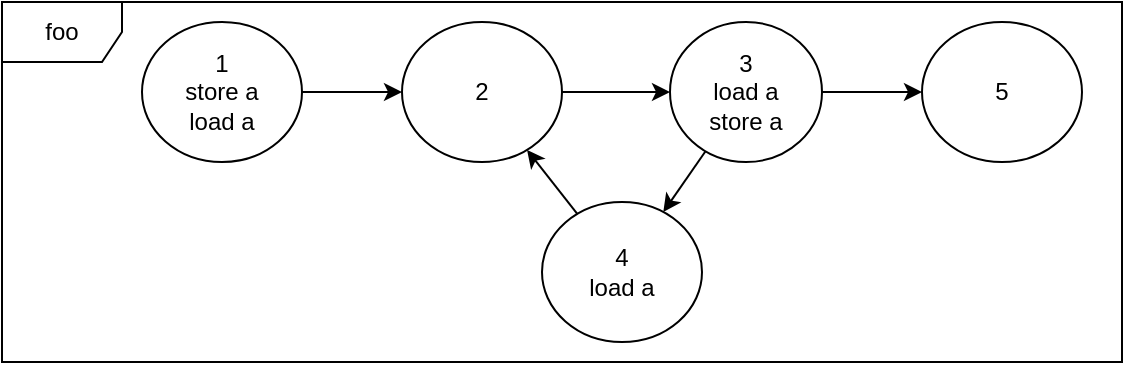 <mxfile version="17.5.0" type="github">
  <diagram id="7HQYNC31aHsgBr6-6DPW" name="Page-1">
    <mxGraphModel dx="1422" dy="762" grid="1" gridSize="10" guides="1" tooltips="1" connect="1" arrows="1" fold="1" page="1" pageScale="1" pageWidth="827" pageHeight="1169" math="0" shadow="0">
      <root>
        <mxCell id="0" />
        <mxCell id="1" parent="0" />
        <mxCell id="v6Sz__jcGQsvWJIk5j0P-1" value="foo" style="shape=umlFrame;whiteSpace=wrap;html=1;" vertex="1" parent="1">
          <mxGeometry x="80" y="50" width="560" height="180" as="geometry" />
        </mxCell>
        <mxCell id="v6Sz__jcGQsvWJIk5j0P-2" value="1&lt;br&gt;store a&lt;br&gt;load a" style="ellipse;whiteSpace=wrap;html=1;" vertex="1" parent="1">
          <mxGeometry x="150" y="60" width="80" height="70" as="geometry" />
        </mxCell>
        <mxCell id="v6Sz__jcGQsvWJIk5j0P-3" value="4&lt;br&gt;load a" style="ellipse;whiteSpace=wrap;html=1;" vertex="1" parent="1">
          <mxGeometry x="350" y="150" width="80" height="70" as="geometry" />
        </mxCell>
        <mxCell id="v6Sz__jcGQsvWJIk5j0P-4" value="2" style="ellipse;whiteSpace=wrap;html=1;" vertex="1" parent="1">
          <mxGeometry x="280" y="60" width="80" height="70" as="geometry" />
        </mxCell>
        <mxCell id="v6Sz__jcGQsvWJIk5j0P-7" value="5" style="ellipse;whiteSpace=wrap;html=1;" vertex="1" parent="1">
          <mxGeometry x="540" y="60" width="80" height="70" as="geometry" />
        </mxCell>
        <mxCell id="v6Sz__jcGQsvWJIk5j0P-8" value="3&lt;br&gt;load a&lt;br&gt;store a" style="ellipse;whiteSpace=wrap;html=1;" vertex="1" parent="1">
          <mxGeometry x="414" y="60" width="76" height="70" as="geometry" />
        </mxCell>
        <mxCell id="v6Sz__jcGQsvWJIk5j0P-9" value="" style="endArrow=classic;html=1;rounded=0;" edge="1" parent="1" source="v6Sz__jcGQsvWJIk5j0P-2" target="v6Sz__jcGQsvWJIk5j0P-4">
          <mxGeometry width="50" height="50" relative="1" as="geometry">
            <mxPoint x="150" y="400" as="sourcePoint" />
            <mxPoint x="200" y="350" as="targetPoint" />
          </mxGeometry>
        </mxCell>
        <mxCell id="v6Sz__jcGQsvWJIk5j0P-10" value="" style="endArrow=classic;html=1;rounded=0;" edge="1" parent="1" source="v6Sz__jcGQsvWJIk5j0P-4" target="v6Sz__jcGQsvWJIk5j0P-8">
          <mxGeometry width="50" height="50" relative="1" as="geometry">
            <mxPoint x="160" y="410" as="sourcePoint" />
            <mxPoint x="520" as="targetPoint" />
          </mxGeometry>
        </mxCell>
        <mxCell id="v6Sz__jcGQsvWJIk5j0P-11" value="" style="endArrow=classic;html=1;rounded=0;" edge="1" parent="1" source="v6Sz__jcGQsvWJIk5j0P-3" target="v6Sz__jcGQsvWJIk5j0P-4">
          <mxGeometry width="50" height="50" relative="1" as="geometry">
            <mxPoint x="170" y="420" as="sourcePoint" />
            <mxPoint x="220" y="370" as="targetPoint" />
          </mxGeometry>
        </mxCell>
        <mxCell id="v6Sz__jcGQsvWJIk5j0P-16" value="" style="endArrow=classic;html=1;rounded=0;" edge="1" parent="1" source="v6Sz__jcGQsvWJIk5j0P-8" target="v6Sz__jcGQsvWJIk5j0P-3">
          <mxGeometry width="50" height="50" relative="1" as="geometry">
            <mxPoint x="490" y="185" as="sourcePoint" />
            <mxPoint x="270" y="420" as="targetPoint" />
          </mxGeometry>
        </mxCell>
        <mxCell id="v6Sz__jcGQsvWJIk5j0P-17" value="" style="endArrow=classic;html=1;rounded=0;" edge="1" parent="1" source="v6Sz__jcGQsvWJIk5j0P-8" target="v6Sz__jcGQsvWJIk5j0P-7">
          <mxGeometry width="50" height="50" relative="1" as="geometry">
            <mxPoint x="369.737" y="108.304" as="sourcePoint" />
            <mxPoint x="490" y="95" as="targetPoint" />
          </mxGeometry>
        </mxCell>
      </root>
    </mxGraphModel>
  </diagram>
</mxfile>
